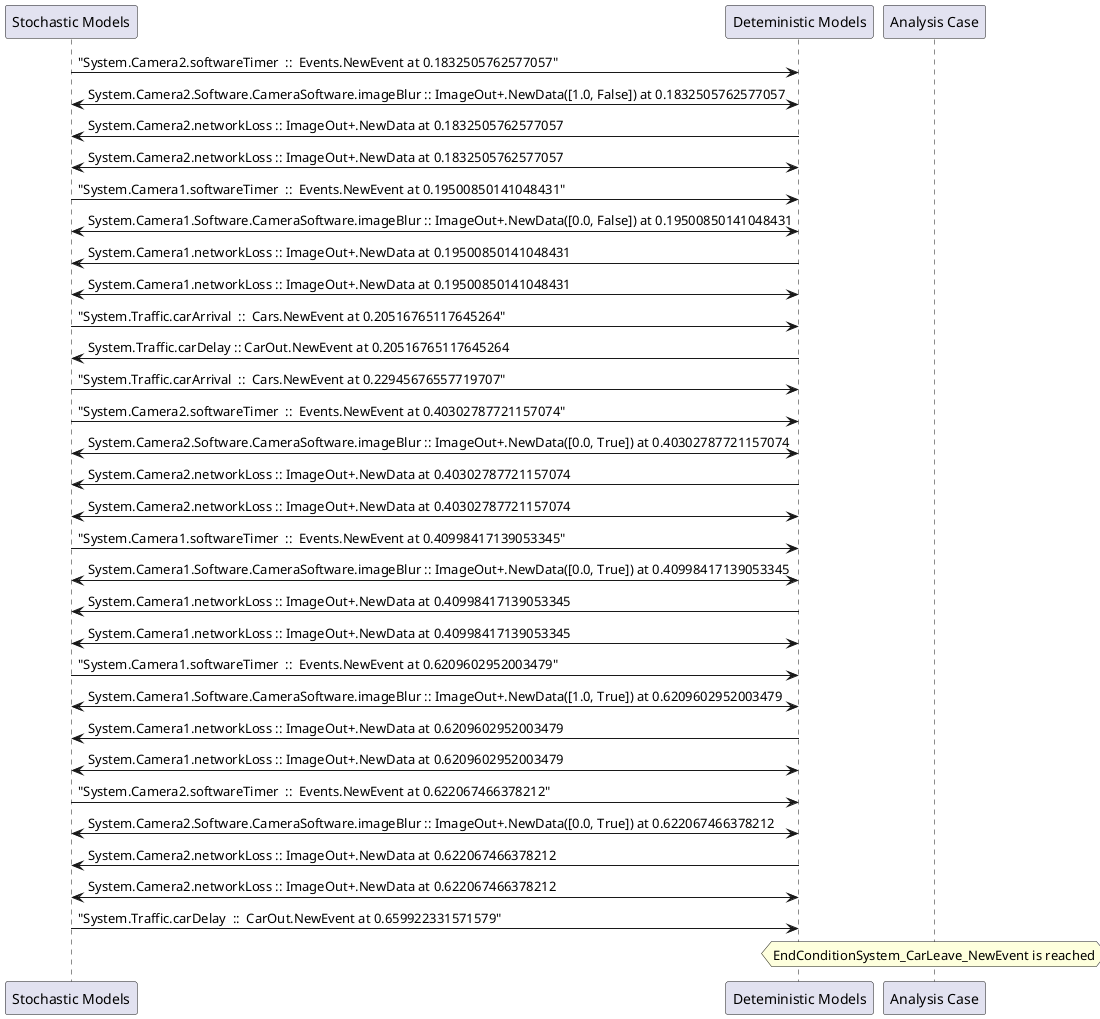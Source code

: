 
	@startuml
	participant "Stochastic Models" as stochmodel
	participant "Deteministic Models" as detmodel
	participant "Analysis Case" as analysis
	{8316_stop} stochmodel -> detmodel : "System.Camera2.softwareTimer  ::  Events.NewEvent at 0.1832505762577057"
detmodel <-> stochmodel : System.Camera2.Software.CameraSoftware.imageBlur :: ImageOut+.NewData([1.0, False]) at 0.1832505762577057
detmodel -> stochmodel : System.Camera2.networkLoss :: ImageOut+.NewData at 0.1832505762577057
detmodel <-> stochmodel : System.Camera2.networkLoss :: ImageOut+.NewData at 0.1832505762577057
{8301_stop} stochmodel -> detmodel : "System.Camera1.softwareTimer  ::  Events.NewEvent at 0.19500850141048431"
detmodel <-> stochmodel : System.Camera1.Software.CameraSoftware.imageBlur :: ImageOut+.NewData([0.0, False]) at 0.19500850141048431
detmodel -> stochmodel : System.Camera1.networkLoss :: ImageOut+.NewData at 0.19500850141048431
detmodel <-> stochmodel : System.Camera1.networkLoss :: ImageOut+.NewData at 0.19500850141048431
{8331_stop} stochmodel -> detmodel : "System.Traffic.carArrival  ::  Cars.NewEvent at 0.20516765117645264"
{8340_start} detmodel -> stochmodel : System.Traffic.carDelay :: CarOut.NewEvent at 0.20516765117645264
{8332_stop} stochmodel -> detmodel : "System.Traffic.carArrival  ::  Cars.NewEvent at 0.22945676557719707"
{8317_stop} stochmodel -> detmodel : "System.Camera2.softwareTimer  ::  Events.NewEvent at 0.40302787721157074"
detmodel <-> stochmodel : System.Camera2.Software.CameraSoftware.imageBlur :: ImageOut+.NewData([0.0, True]) at 0.40302787721157074
detmodel -> stochmodel : System.Camera2.networkLoss :: ImageOut+.NewData at 0.40302787721157074
detmodel <-> stochmodel : System.Camera2.networkLoss :: ImageOut+.NewData at 0.40302787721157074
{8302_stop} stochmodel -> detmodel : "System.Camera1.softwareTimer  ::  Events.NewEvent at 0.40998417139053345"
detmodel <-> stochmodel : System.Camera1.Software.CameraSoftware.imageBlur :: ImageOut+.NewData([0.0, True]) at 0.40998417139053345
detmodel -> stochmodel : System.Camera1.networkLoss :: ImageOut+.NewData at 0.40998417139053345
detmodel <-> stochmodel : System.Camera1.networkLoss :: ImageOut+.NewData at 0.40998417139053345
{8303_stop} stochmodel -> detmodel : "System.Camera1.softwareTimer  ::  Events.NewEvent at 0.6209602952003479"
detmodel <-> stochmodel : System.Camera1.Software.CameraSoftware.imageBlur :: ImageOut+.NewData([1.0, True]) at 0.6209602952003479
detmodel -> stochmodel : System.Camera1.networkLoss :: ImageOut+.NewData at 0.6209602952003479
detmodel <-> stochmodel : System.Camera1.networkLoss :: ImageOut+.NewData at 0.6209602952003479
{8318_stop} stochmodel -> detmodel : "System.Camera2.softwareTimer  ::  Events.NewEvent at 0.622067466378212"
detmodel <-> stochmodel : System.Camera2.Software.CameraSoftware.imageBlur :: ImageOut+.NewData([0.0, True]) at 0.622067466378212
detmodel -> stochmodel : System.Camera2.networkLoss :: ImageOut+.NewData at 0.622067466378212
detmodel <-> stochmodel : System.Camera2.networkLoss :: ImageOut+.NewData at 0.622067466378212
{8340_stop} stochmodel -> detmodel : "System.Traffic.carDelay  ::  CarOut.NewEvent at 0.659922331571579"
{8340_start} <-> {8340_stop} : delay
hnote over analysis 
EndConditionSystem_CarLeave_NewEvent is reached
endnote
@enduml